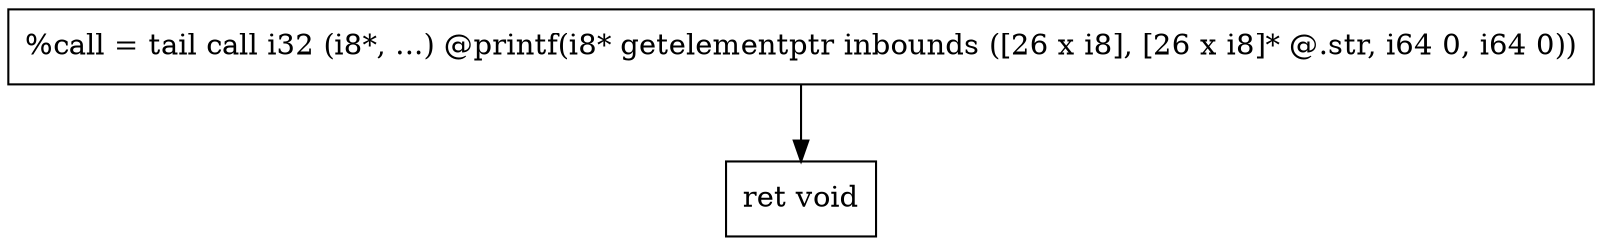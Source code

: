 digraph "CDFG for'func' function" {
	Node0x55878b9017c0[shape=record, label="  %call = tail call i32 (i8*, ...) @printf(i8* getelementptr inbounds ([26 x i8], [26 x i8]* @.str, i64 0, i64 0))"]
	Node0x55878b901880[shape=record, label="  ret void"]
	Node0x55878b9017c0 -> Node0x55878b901880
edge [color=red]
}
